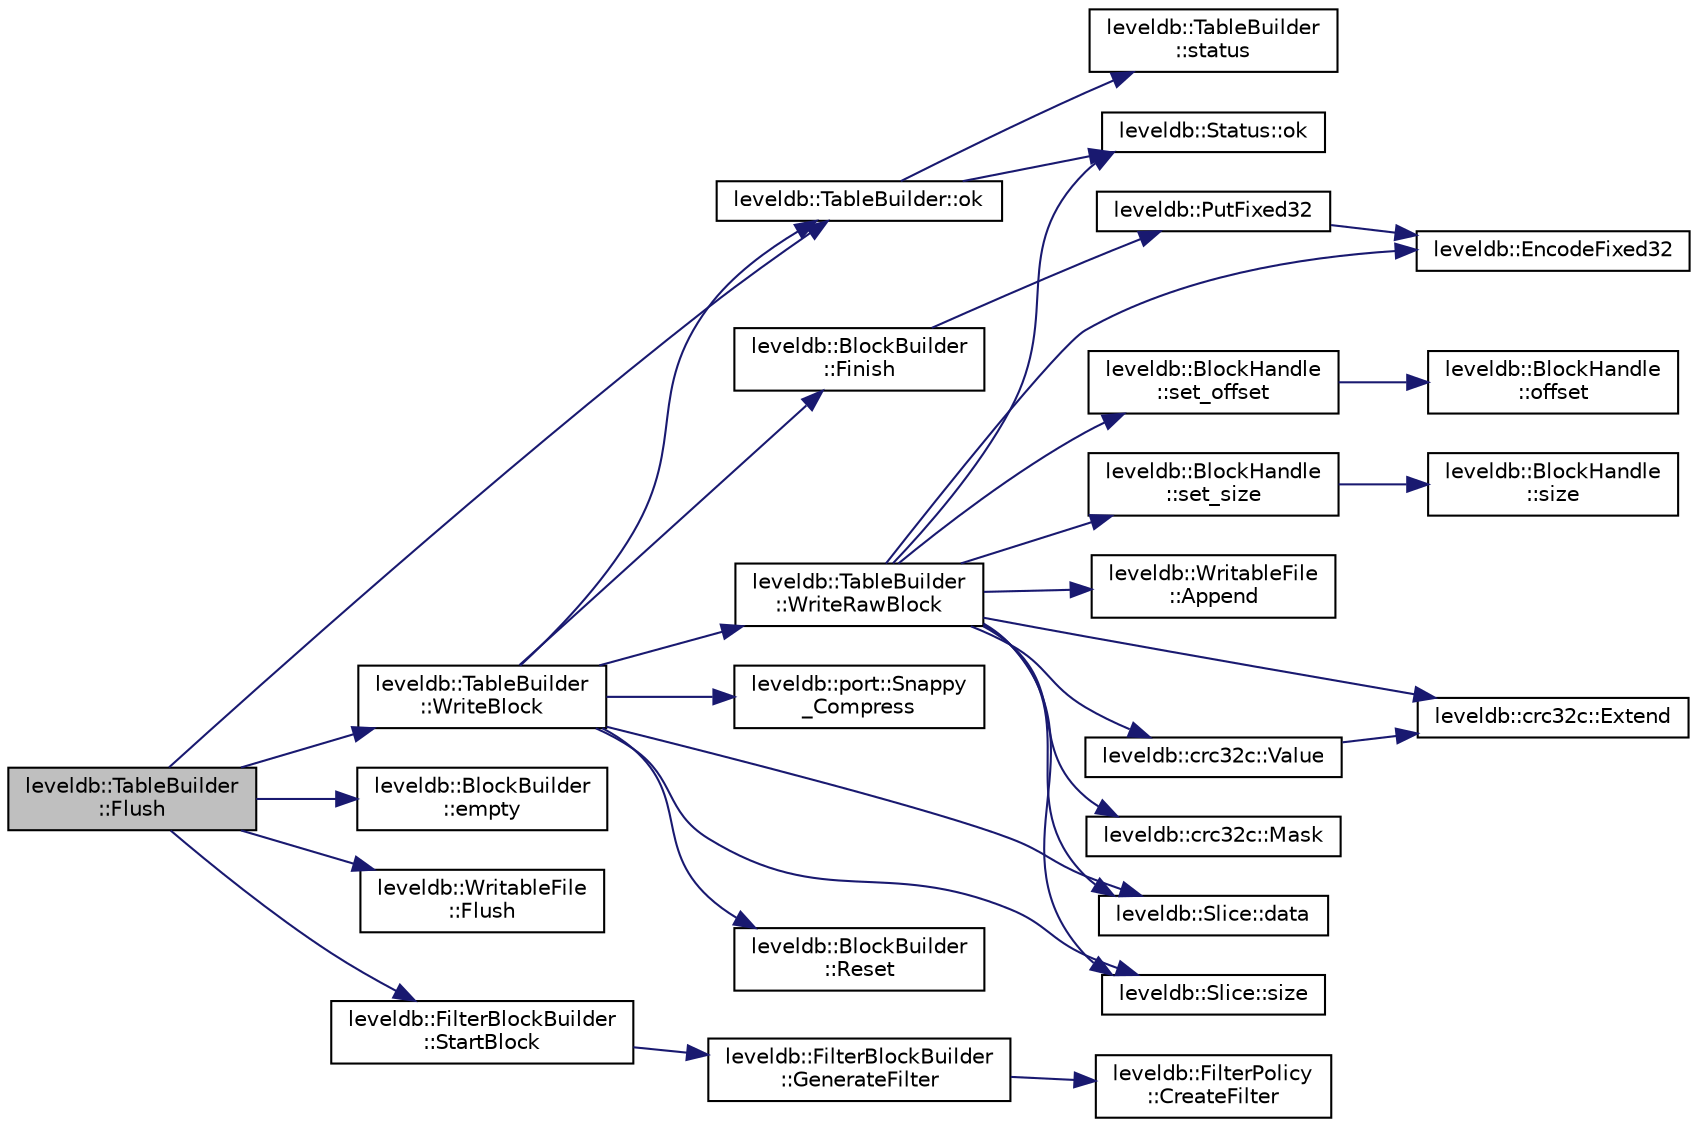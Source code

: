 digraph "leveldb::TableBuilder::Flush"
{
  edge [fontname="Helvetica",fontsize="10",labelfontname="Helvetica",labelfontsize="10"];
  node [fontname="Helvetica",fontsize="10",shape=record];
  rankdir="LR";
  Node1 [label="leveldb::TableBuilder\l::Flush",height=0.2,width=0.4,color="black", fillcolor="grey75", style="filled" fontcolor="black"];
  Node1 -> Node2 [color="midnightblue",fontsize="10",style="solid",fontname="Helvetica"];
  Node2 [label="leveldb::TableBuilder::ok",height=0.2,width=0.4,color="black", fillcolor="white", style="filled",URL="$classleveldb_1_1_table_builder.html#a1b57e9d89105a147dbebece1fb0a0bb4"];
  Node2 -> Node3 [color="midnightblue",fontsize="10",style="solid",fontname="Helvetica"];
  Node3 [label="leveldb::TableBuilder\l::status",height=0.2,width=0.4,color="black", fillcolor="white", style="filled",URL="$classleveldb_1_1_table_builder.html#aaec88faf09425e9c229a69e34656bf80"];
  Node2 -> Node4 [color="midnightblue",fontsize="10",style="solid",fontname="Helvetica"];
  Node4 [label="leveldb::Status::ok",height=0.2,width=0.4,color="black", fillcolor="white", style="filled",URL="$classleveldb_1_1_status.html#ab31e89a858c766716e3dc952be857c65"];
  Node1 -> Node5 [color="midnightblue",fontsize="10",style="solid",fontname="Helvetica"];
  Node5 [label="leveldb::BlockBuilder\l::empty",height=0.2,width=0.4,color="black", fillcolor="white", style="filled",URL="$classleveldb_1_1_block_builder.html#ae8d2223984da12b810124688aa56fdcd"];
  Node1 -> Node6 [color="midnightblue",fontsize="10",style="solid",fontname="Helvetica"];
  Node6 [label="leveldb::TableBuilder\l::WriteBlock",height=0.2,width=0.4,color="black", fillcolor="white", style="filled",URL="$classleveldb_1_1_table_builder.html#a0e842ec5453dddf2eeca0e008d8d0096"];
  Node6 -> Node2 [color="midnightblue",fontsize="10",style="solid",fontname="Helvetica"];
  Node6 -> Node7 [color="midnightblue",fontsize="10",style="solid",fontname="Helvetica"];
  Node7 [label="leveldb::BlockBuilder\l::Finish",height=0.2,width=0.4,color="black", fillcolor="white", style="filled",URL="$classleveldb_1_1_block_builder.html#ab345ab44def13fb180502e9637b28bcd"];
  Node7 -> Node8 [color="midnightblue",fontsize="10",style="solid",fontname="Helvetica"];
  Node8 [label="leveldb::PutFixed32",height=0.2,width=0.4,color="black", fillcolor="white", style="filled",URL="$namespaceleveldb.html#ac95f82421989b07d9d4993bdc2e2c555"];
  Node8 -> Node9 [color="midnightblue",fontsize="10",style="solid",fontname="Helvetica"];
  Node9 [label="leveldb::EncodeFixed32",height=0.2,width=0.4,color="black", fillcolor="white", style="filled",URL="$namespaceleveldb.html#a265d1eea2e5d8e42cf86372ed4904886"];
  Node6 -> Node10 [color="midnightblue",fontsize="10",style="solid",fontname="Helvetica"];
  Node10 [label="leveldb::port::Snappy\l_Compress",height=0.2,width=0.4,color="black", fillcolor="white", style="filled",URL="$namespaceleveldb_1_1port.html#ae6e60ac8eb298c7eef3bb70ded8c809f"];
  Node6 -> Node11 [color="midnightblue",fontsize="10",style="solid",fontname="Helvetica"];
  Node11 [label="leveldb::Slice::data",height=0.2,width=0.4,color="black", fillcolor="white", style="filled",URL="$classleveldb_1_1_slice.html#aa64861043d9deee6889461bf0593cf73"];
  Node6 -> Node12 [color="midnightblue",fontsize="10",style="solid",fontname="Helvetica"];
  Node12 [label="leveldb::Slice::size",height=0.2,width=0.4,color="black", fillcolor="white", style="filled",URL="$classleveldb_1_1_slice.html#a947d3173f04f8a30553e89046daf91d5"];
  Node6 -> Node13 [color="midnightblue",fontsize="10",style="solid",fontname="Helvetica"];
  Node13 [label="leveldb::TableBuilder\l::WriteRawBlock",height=0.2,width=0.4,color="black", fillcolor="white", style="filled",URL="$classleveldb_1_1_table_builder.html#a71b5778acf8621153f96dffc51ef1b29"];
  Node13 -> Node14 [color="midnightblue",fontsize="10",style="solid",fontname="Helvetica"];
  Node14 [label="leveldb::BlockHandle\l::set_offset",height=0.2,width=0.4,color="black", fillcolor="white", style="filled",URL="$classleveldb_1_1_block_handle.html#ae6dad857a4f7f5e051762f874f0050bc"];
  Node14 -> Node15 [color="midnightblue",fontsize="10",style="solid",fontname="Helvetica"];
  Node15 [label="leveldb::BlockHandle\l::offset",height=0.2,width=0.4,color="black", fillcolor="white", style="filled",URL="$classleveldb_1_1_block_handle.html#a31071c24f77e52a3bfc3a228f9f6c133"];
  Node13 -> Node16 [color="midnightblue",fontsize="10",style="solid",fontname="Helvetica"];
  Node16 [label="leveldb::BlockHandle\l::set_size",height=0.2,width=0.4,color="black", fillcolor="white", style="filled",URL="$classleveldb_1_1_block_handle.html#a47a4169dce3026122b76d594453b78a8"];
  Node16 -> Node17 [color="midnightblue",fontsize="10",style="solid",fontname="Helvetica"];
  Node17 [label="leveldb::BlockHandle\l::size",height=0.2,width=0.4,color="black", fillcolor="white", style="filled",URL="$classleveldb_1_1_block_handle.html#a44931c9086cb3c30f767c751c3a7daec"];
  Node13 -> Node12 [color="midnightblue",fontsize="10",style="solid",fontname="Helvetica"];
  Node13 -> Node18 [color="midnightblue",fontsize="10",style="solid",fontname="Helvetica"];
  Node18 [label="leveldb::WritableFile\l::Append",height=0.2,width=0.4,color="black", fillcolor="white", style="filled",URL="$classleveldb_1_1_writable_file.html#a53b41841d9577d28f65d4d90e1660de8"];
  Node13 -> Node4 [color="midnightblue",fontsize="10",style="solid",fontname="Helvetica"];
  Node13 -> Node19 [color="midnightblue",fontsize="10",style="solid",fontname="Helvetica"];
  Node19 [label="leveldb::crc32c::Value",height=0.2,width=0.4,color="black", fillcolor="white", style="filled",URL="$namespaceleveldb_1_1crc32c.html#ac004d1e3d8c75b033c162e5ae0a5cc2c"];
  Node19 -> Node20 [color="midnightblue",fontsize="10",style="solid",fontname="Helvetica"];
  Node20 [label="leveldb::crc32c::Extend",height=0.2,width=0.4,color="black", fillcolor="white", style="filled",URL="$namespaceleveldb_1_1crc32c.html#ac42fd0618afe635356d722fd29f5ff10"];
  Node13 -> Node11 [color="midnightblue",fontsize="10",style="solid",fontname="Helvetica"];
  Node13 -> Node20 [color="midnightblue",fontsize="10",style="solid",fontname="Helvetica"];
  Node13 -> Node9 [color="midnightblue",fontsize="10",style="solid",fontname="Helvetica"];
  Node13 -> Node21 [color="midnightblue",fontsize="10",style="solid",fontname="Helvetica"];
  Node21 [label="leveldb::crc32c::Mask",height=0.2,width=0.4,color="black", fillcolor="white", style="filled",URL="$namespaceleveldb_1_1crc32c.html#a3790e1e939714a29609e46383aafd6cf"];
  Node6 -> Node22 [color="midnightblue",fontsize="10",style="solid",fontname="Helvetica"];
  Node22 [label="leveldb::BlockBuilder\l::Reset",height=0.2,width=0.4,color="black", fillcolor="white", style="filled",URL="$classleveldb_1_1_block_builder.html#a812168608c24de2dfa1651fcdd88e49b"];
  Node1 -> Node23 [color="midnightblue",fontsize="10",style="solid",fontname="Helvetica"];
  Node23 [label="leveldb::WritableFile\l::Flush",height=0.2,width=0.4,color="black", fillcolor="white", style="filled",URL="$classleveldb_1_1_writable_file.html#ab95759ad32f6a05b0ee4266969fa265e"];
  Node1 -> Node24 [color="midnightblue",fontsize="10",style="solid",fontname="Helvetica"];
  Node24 [label="leveldb::FilterBlockBuilder\l::StartBlock",height=0.2,width=0.4,color="black", fillcolor="white", style="filled",URL="$classleveldb_1_1_filter_block_builder.html#a766a753a200f7386196a68897e47c1c3"];
  Node24 -> Node25 [color="midnightblue",fontsize="10",style="solid",fontname="Helvetica"];
  Node25 [label="leveldb::FilterBlockBuilder\l::GenerateFilter",height=0.2,width=0.4,color="black", fillcolor="white", style="filled",URL="$classleveldb_1_1_filter_block_builder.html#ab9141e1d64c8dc779a5fc9eae390407a"];
  Node25 -> Node26 [color="midnightblue",fontsize="10",style="solid",fontname="Helvetica"];
  Node26 [label="leveldb::FilterPolicy\l::CreateFilter",height=0.2,width=0.4,color="black", fillcolor="white", style="filled",URL="$classleveldb_1_1_filter_policy.html#a355e9797e16dd16b93d19056781126b2"];
}
